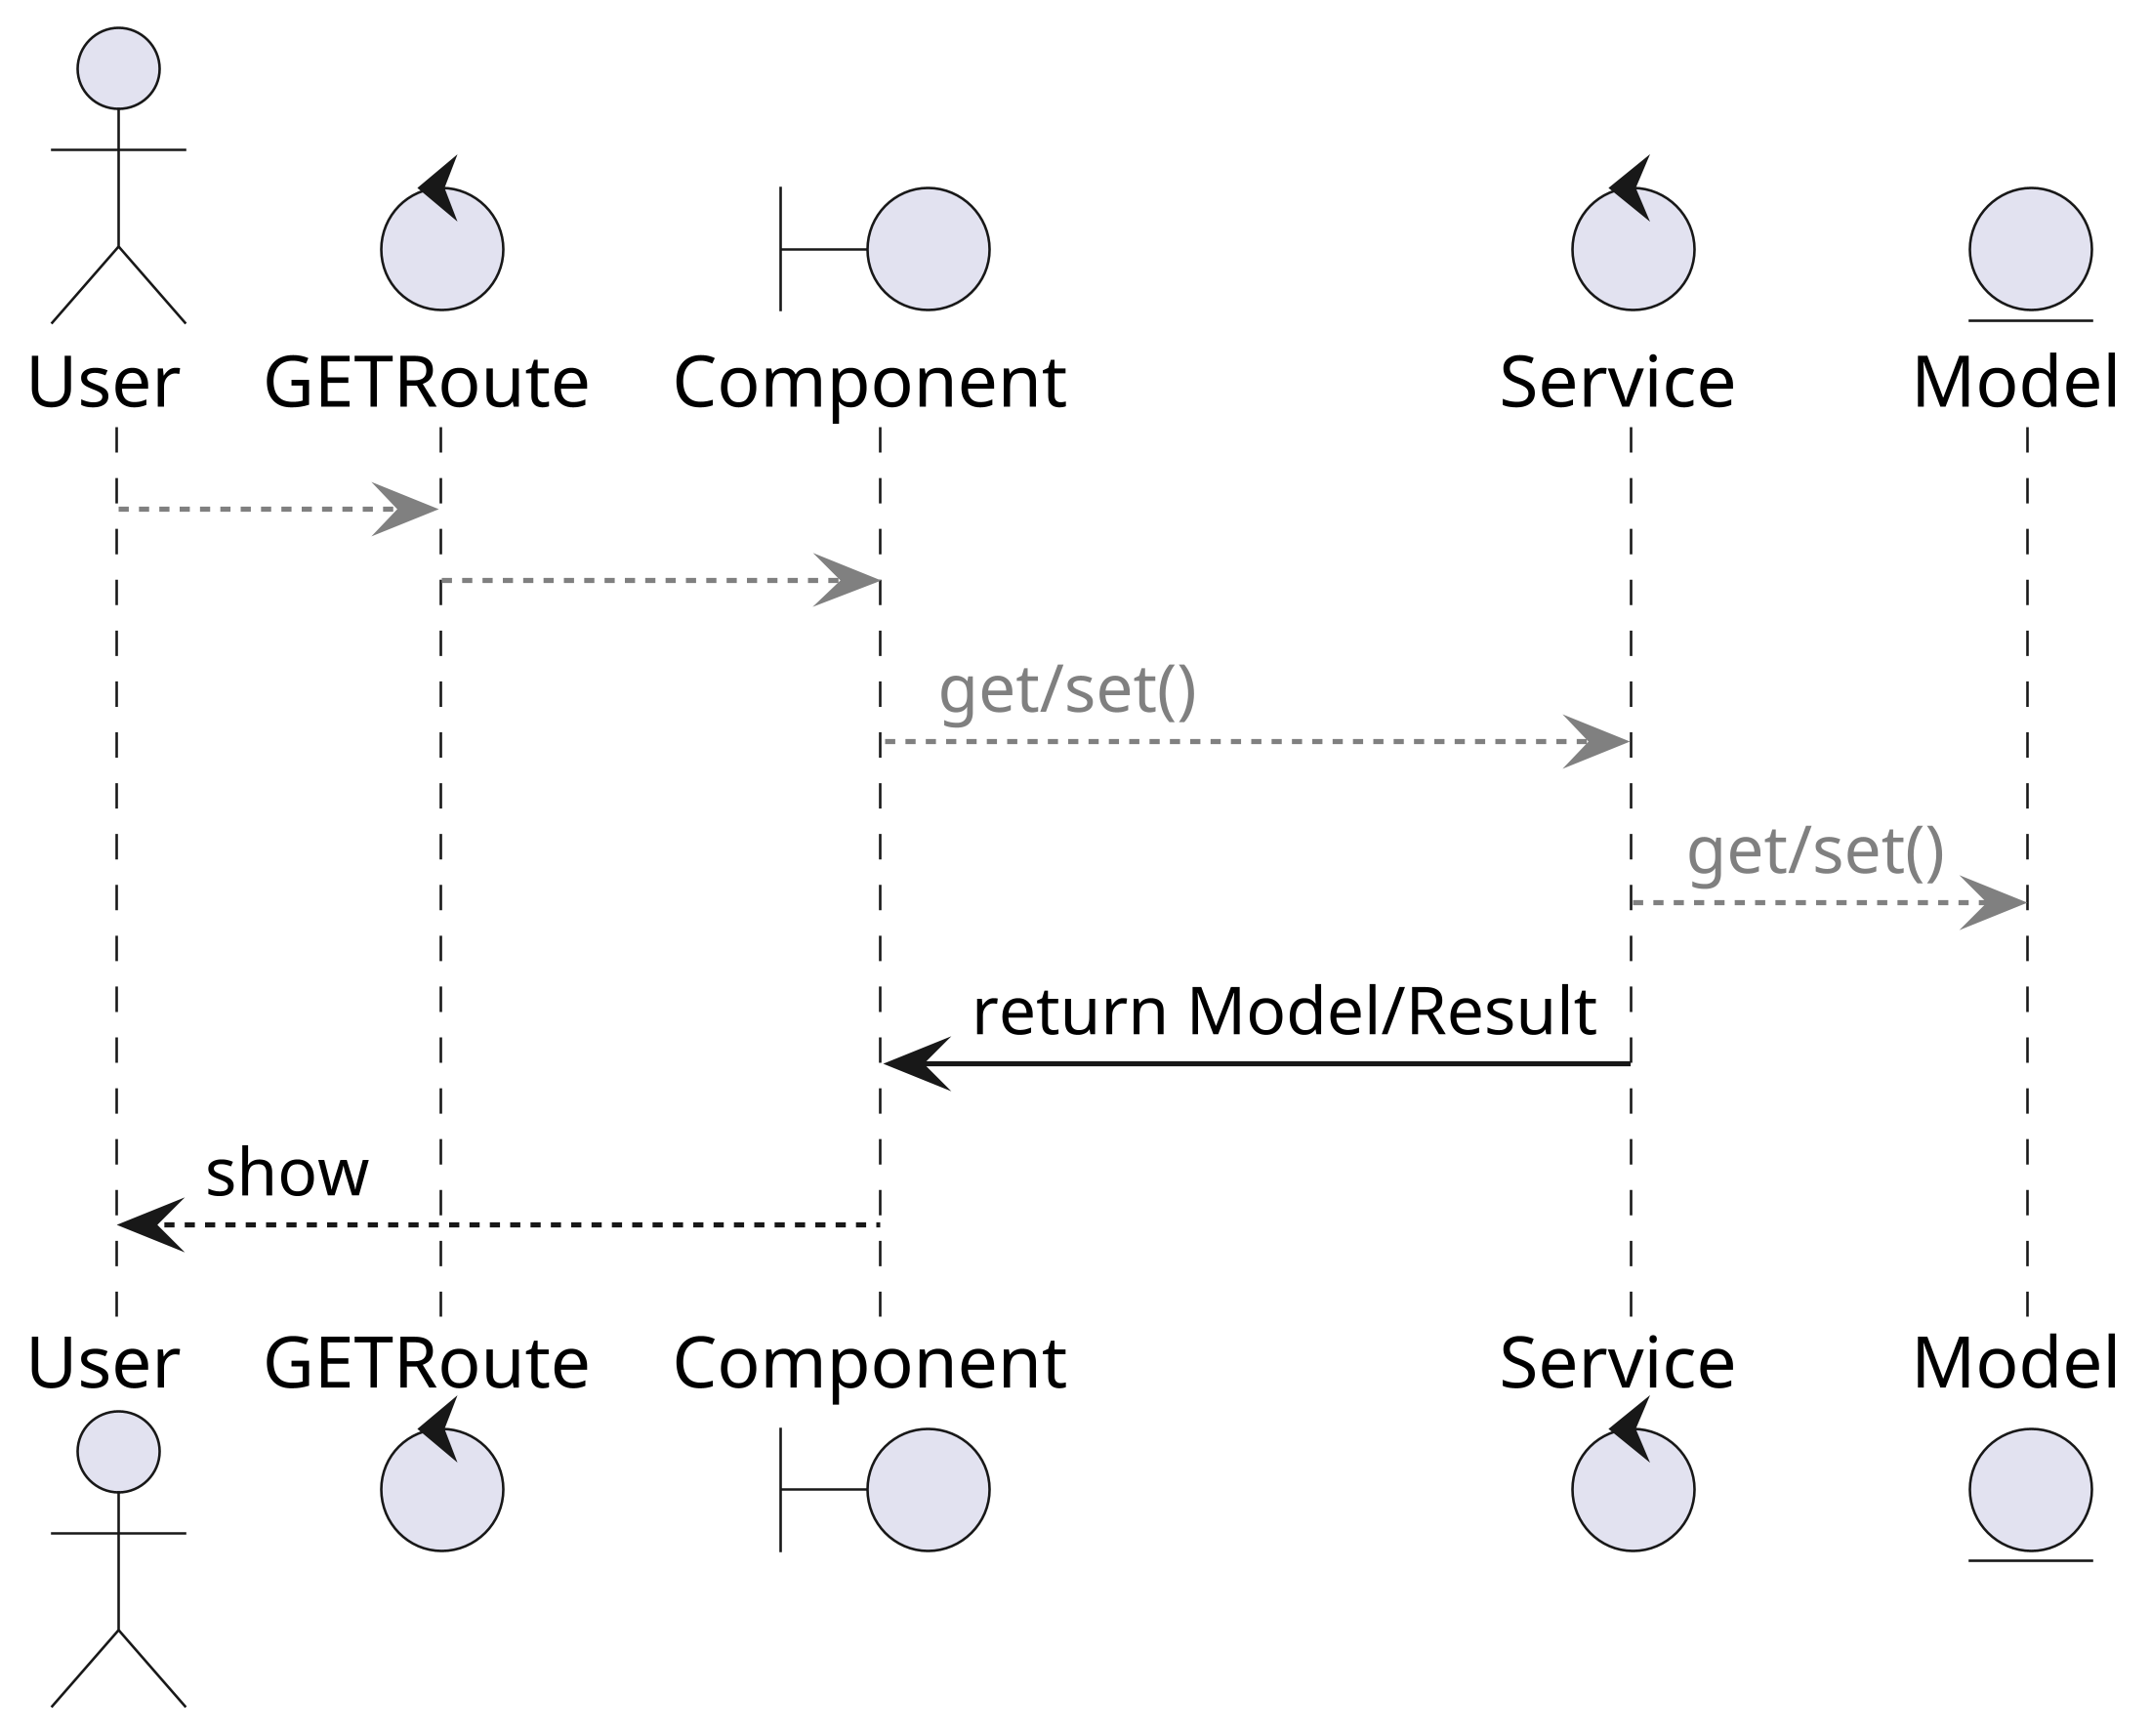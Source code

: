 @startuml angular
skinparam roundcorner 20
skinparam Dpi 500


actor User
control GETRoute
boundary "Component" as View
control "Service" as Controller
entity Model

User -[#Gray]-> GETRoute 
GETRoute -[#Gray]-> View
View -[#Gray]-> Controller : <color:#Gray> get/set()
Controller -[#Gray]-> Model : <color:#Gray> get/set()
View <- Controller : return Model/Result
User <-- View : show
@enduml